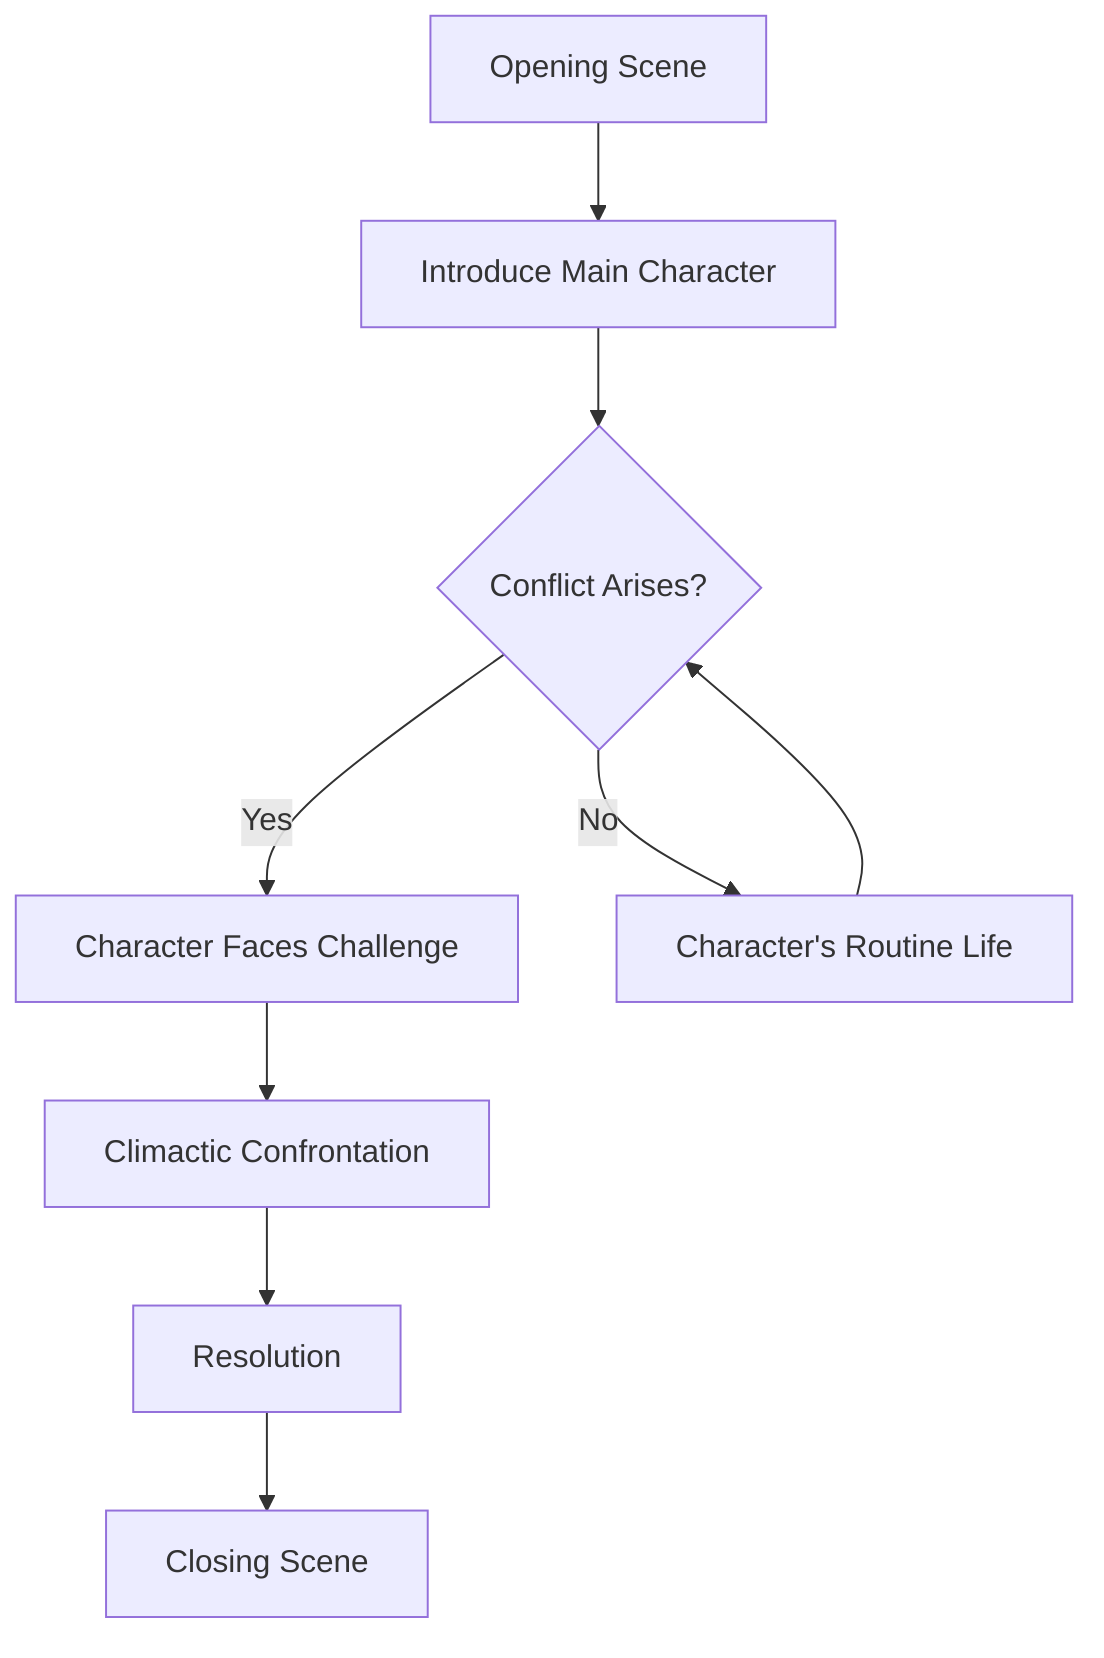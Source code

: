 flowchart TD
    A[Opening Scene] --> B[Introduce Main Character]
    B --> C{Conflict Arises?}
    C -- Yes --> D[Character Faces Challenge]
    D --> E[Climactic Confrontation]
    E --> F[Resolution]
    F --> G[Closing Scene]
    C -- No --> H[Character's Routine Life]
    H --> C